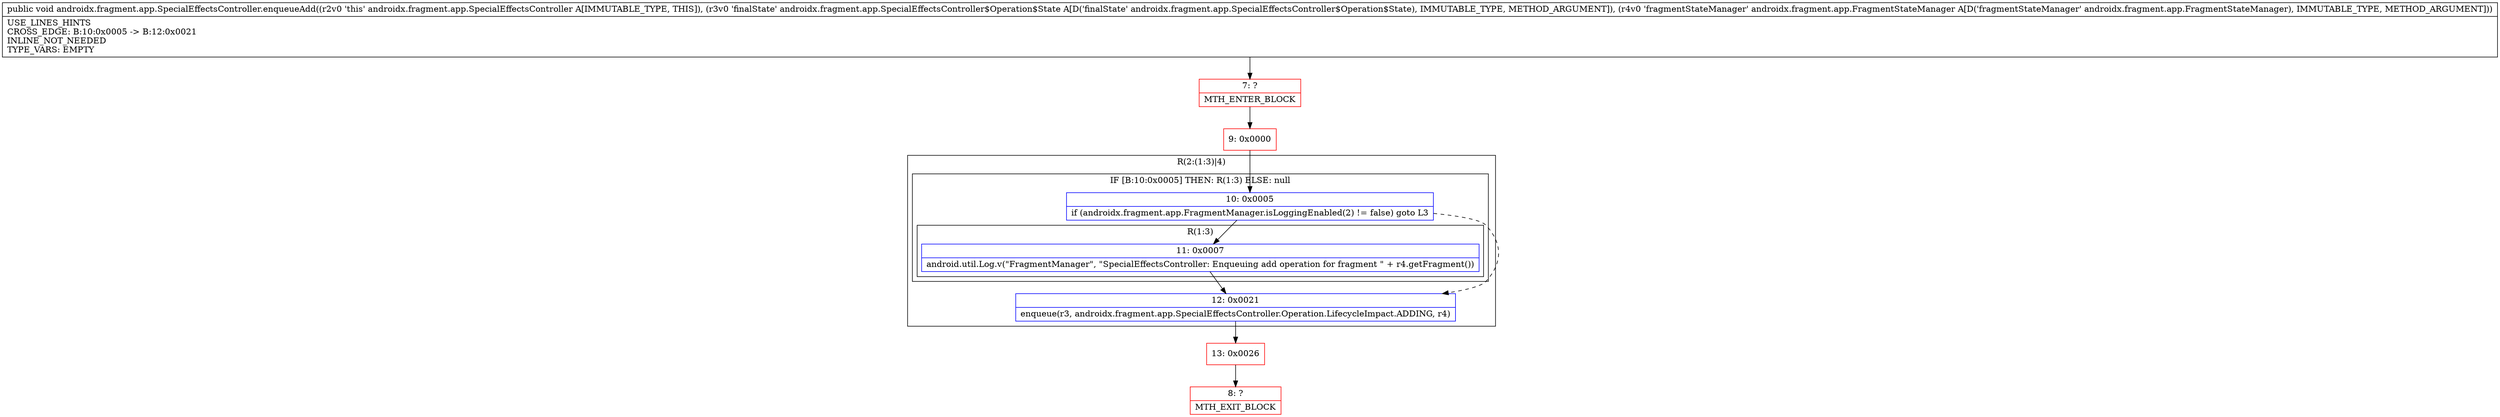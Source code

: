 digraph "CFG forandroidx.fragment.app.SpecialEffectsController.enqueueAdd(Landroidx\/fragment\/app\/SpecialEffectsController$Operation$State;Landroidx\/fragment\/app\/FragmentStateManager;)V" {
subgraph cluster_Region_54410203 {
label = "R(2:(1:3)|4)";
node [shape=record,color=blue];
subgraph cluster_IfRegion_493132955 {
label = "IF [B:10:0x0005] THEN: R(1:3) ELSE: null";
node [shape=record,color=blue];
Node_10 [shape=record,label="{10\:\ 0x0005|if (androidx.fragment.app.FragmentManager.isLoggingEnabled(2) != false) goto L3\l}"];
subgraph cluster_Region_1239690036 {
label = "R(1:3)";
node [shape=record,color=blue];
Node_11 [shape=record,label="{11\:\ 0x0007|android.util.Log.v(\"FragmentManager\", \"SpecialEffectsController: Enqueuing add operation for fragment \" + r4.getFragment())\l}"];
}
}
Node_12 [shape=record,label="{12\:\ 0x0021|enqueue(r3, androidx.fragment.app.SpecialEffectsController.Operation.LifecycleImpact.ADDING, r4)\l}"];
}
Node_7 [shape=record,color=red,label="{7\:\ ?|MTH_ENTER_BLOCK\l}"];
Node_9 [shape=record,color=red,label="{9\:\ 0x0000}"];
Node_13 [shape=record,color=red,label="{13\:\ 0x0026}"];
Node_8 [shape=record,color=red,label="{8\:\ ?|MTH_EXIT_BLOCK\l}"];
MethodNode[shape=record,label="{public void androidx.fragment.app.SpecialEffectsController.enqueueAdd((r2v0 'this' androidx.fragment.app.SpecialEffectsController A[IMMUTABLE_TYPE, THIS]), (r3v0 'finalState' androidx.fragment.app.SpecialEffectsController$Operation$State A[D('finalState' androidx.fragment.app.SpecialEffectsController$Operation$State), IMMUTABLE_TYPE, METHOD_ARGUMENT]), (r4v0 'fragmentStateManager' androidx.fragment.app.FragmentStateManager A[D('fragmentStateManager' androidx.fragment.app.FragmentStateManager), IMMUTABLE_TYPE, METHOD_ARGUMENT]))  | USE_LINES_HINTS\lCROSS_EDGE: B:10:0x0005 \-\> B:12:0x0021\lINLINE_NOT_NEEDED\lTYPE_VARS: EMPTY\l}"];
MethodNode -> Node_7;Node_10 -> Node_11;
Node_10 -> Node_12[style=dashed];
Node_11 -> Node_12;
Node_12 -> Node_13;
Node_7 -> Node_9;
Node_9 -> Node_10;
Node_13 -> Node_8;
}

